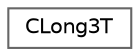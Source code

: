 digraph "Graphical Class Hierarchy"
{
 // LATEX_PDF_SIZE
  bgcolor="transparent";
  edge [fontname=Helvetica,fontsize=10,labelfontname=Helvetica,labelfontsize=10];
  node [fontname=Helvetica,fontsize=10,shape=box,height=0.2,width=0.4];
  rankdir="LR";
  Node0 [id="Node000000",label="CLong3T",height=0.2,width=0.4,color="grey40", fillcolor="white", style="filled",URL="$structCLong3T.html",tooltip="Help class used to store three longs as one entity."];
}
